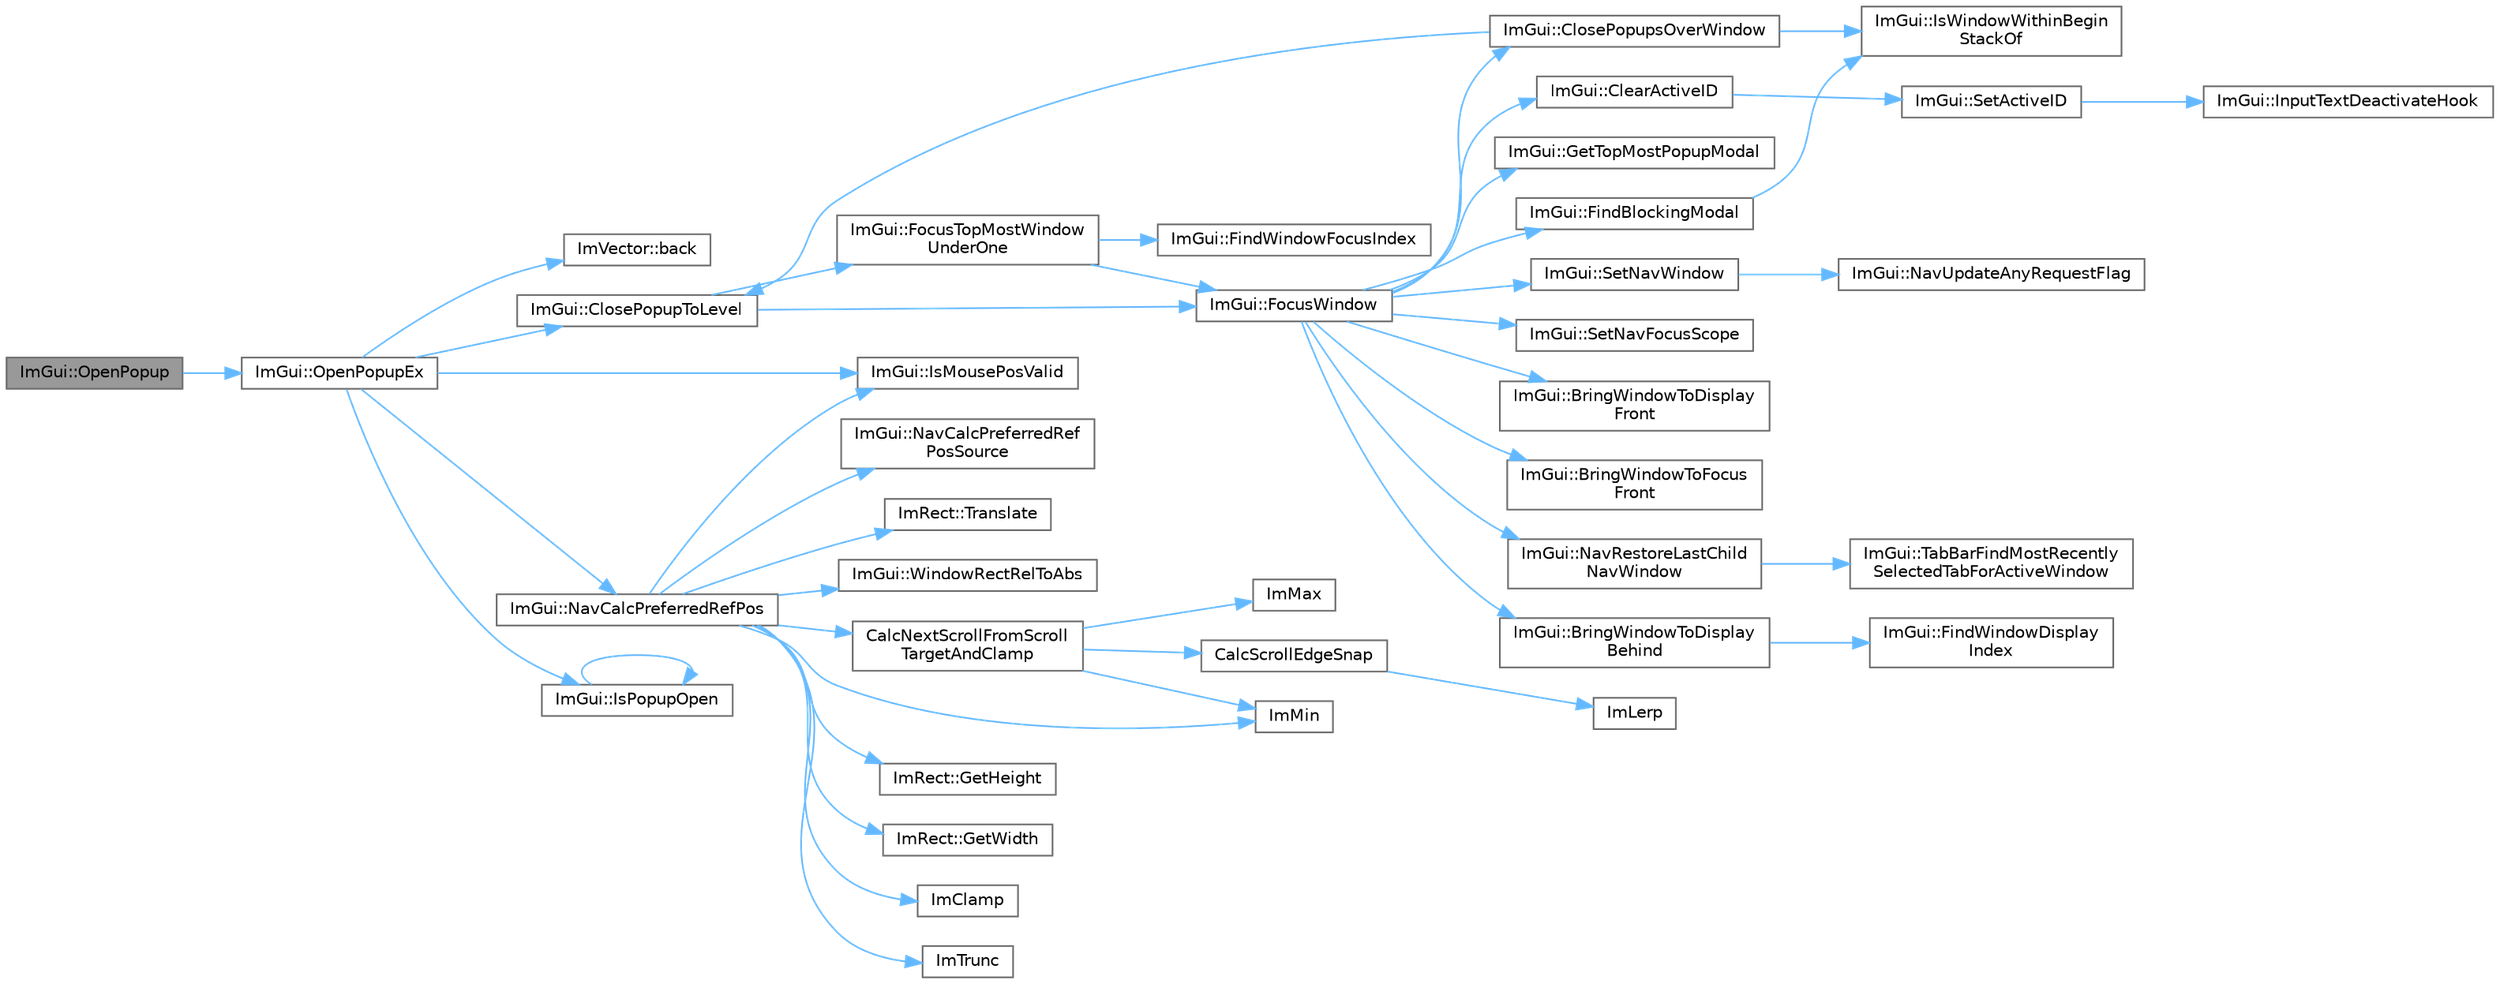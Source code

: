 digraph "ImGui::OpenPopup"
{
 // LATEX_PDF_SIZE
  bgcolor="transparent";
  edge [fontname=Helvetica,fontsize=10,labelfontname=Helvetica,labelfontsize=10];
  node [fontname=Helvetica,fontsize=10,shape=box,height=0.2,width=0.4];
  rankdir="LR";
  Node1 [id="Node000001",label="ImGui::OpenPopup",height=0.2,width=0.4,color="gray40", fillcolor="grey60", style="filled", fontcolor="black",tooltip=" "];
  Node1 -> Node2 [id="edge44_Node000001_Node000002",color="steelblue1",style="solid",tooltip=" "];
  Node2 [id="Node000002",label="ImGui::OpenPopupEx",height=0.2,width=0.4,color="grey40", fillcolor="white", style="filled",URL="$namespace_im_gui.html#ac1570338b44e1f1311055db7ae41c47b",tooltip=" "];
  Node2 -> Node3 [id="edge45_Node000002_Node000003",color="steelblue1",style="solid",tooltip=" "];
  Node3 [id="Node000003",label="ImVector::back",height=0.2,width=0.4,color="grey40", fillcolor="white", style="filled",URL="$struct_im_vector.html#a2d80e87e81b1b01143c8d8be93e6fde1",tooltip=" "];
  Node2 -> Node4 [id="edge46_Node000002_Node000004",color="steelblue1",style="solid",tooltip=" "];
  Node4 [id="Node000004",label="ImGui::ClosePopupToLevel",height=0.2,width=0.4,color="grey40", fillcolor="white", style="filled",URL="$namespace_im_gui.html#a0be705dc533a62387dc39ec5c276d2a0",tooltip=" "];
  Node4 -> Node5 [id="edge47_Node000004_Node000005",color="steelblue1",style="solid",tooltip=" "];
  Node5 [id="Node000005",label="ImGui::FocusTopMostWindow\lUnderOne",height=0.2,width=0.4,color="grey40", fillcolor="white", style="filled",URL="$namespace_im_gui.html#aa97e87e96c05eb3e91aa96fa68b13a2a",tooltip=" "];
  Node5 -> Node6 [id="edge48_Node000005_Node000006",color="steelblue1",style="solid",tooltip=" "];
  Node6 [id="Node000006",label="ImGui::FindWindowFocusIndex",height=0.2,width=0.4,color="grey40", fillcolor="white", style="filled",URL="$namespace_im_gui.html#a861004d5a1476e954abd68d6f9deaa06",tooltip=" "];
  Node5 -> Node7 [id="edge49_Node000005_Node000007",color="steelblue1",style="solid",tooltip=" "];
  Node7 [id="Node000007",label="ImGui::FocusWindow",height=0.2,width=0.4,color="grey40", fillcolor="white", style="filled",URL="$namespace_im_gui.html#a27aa6f2f3aa11778c6d023b1b223f262",tooltip=" "];
  Node7 -> Node8 [id="edge50_Node000007_Node000008",color="steelblue1",style="solid",tooltip=" "];
  Node8 [id="Node000008",label="ImGui::BringWindowToDisplay\lBehind",height=0.2,width=0.4,color="grey40", fillcolor="white", style="filled",URL="$namespace_im_gui.html#a8cae2f7a08f820a8d5349d1964603b20",tooltip=" "];
  Node8 -> Node9 [id="edge51_Node000008_Node000009",color="steelblue1",style="solid",tooltip=" "];
  Node9 [id="Node000009",label="ImGui::FindWindowDisplay\lIndex",height=0.2,width=0.4,color="grey40", fillcolor="white", style="filled",URL="$namespace_im_gui.html#acc8dfbe9f52370fe2b95f6c948ba113e",tooltip=" "];
  Node7 -> Node10 [id="edge52_Node000007_Node000010",color="steelblue1",style="solid",tooltip=" "];
  Node10 [id="Node000010",label="ImGui::BringWindowToDisplay\lFront",height=0.2,width=0.4,color="grey40", fillcolor="white", style="filled",URL="$namespace_im_gui.html#a1f7b95f36d03751c928af7b1b745e959",tooltip=" "];
  Node7 -> Node11 [id="edge53_Node000007_Node000011",color="steelblue1",style="solid",tooltip=" "];
  Node11 [id="Node000011",label="ImGui::BringWindowToFocus\lFront",height=0.2,width=0.4,color="grey40", fillcolor="white", style="filled",URL="$namespace_im_gui.html#affe95a2dc969f0d15fbd4b588c94ac1a",tooltip=" "];
  Node7 -> Node12 [id="edge54_Node000007_Node000012",color="steelblue1",style="solid",tooltip=" "];
  Node12 [id="Node000012",label="ImGui::ClearActiveID",height=0.2,width=0.4,color="grey40", fillcolor="white", style="filled",URL="$namespace_im_gui.html#a17ff60ad1e2669130ac38a04d16eb354",tooltip=" "];
  Node12 -> Node13 [id="edge55_Node000012_Node000013",color="steelblue1",style="solid",tooltip=" "];
  Node13 [id="Node000013",label="ImGui::SetActiveID",height=0.2,width=0.4,color="grey40", fillcolor="white", style="filled",URL="$namespace_im_gui.html#a27b8ace13a8c421ee8405f0cbebe4ead",tooltip=" "];
  Node13 -> Node14 [id="edge56_Node000013_Node000014",color="steelblue1",style="solid",tooltip=" "];
  Node14 [id="Node000014",label="ImGui::InputTextDeactivateHook",height=0.2,width=0.4,color="grey40", fillcolor="white", style="filled",URL="$namespace_im_gui.html#aad9419cf6e296c668807e3af4bfd62bb",tooltip=" "];
  Node7 -> Node15 [id="edge57_Node000007_Node000015",color="steelblue1",style="solid",tooltip=" "];
  Node15 [id="Node000015",label="ImGui::ClosePopupsOverWindow",height=0.2,width=0.4,color="grey40", fillcolor="white", style="filled",URL="$namespace_im_gui.html#a0076b153c697cb85e263fcbd59340bce",tooltip=" "];
  Node15 -> Node4 [id="edge58_Node000015_Node000004",color="steelblue1",style="solid",tooltip=" "];
  Node15 -> Node16 [id="edge59_Node000015_Node000016",color="steelblue1",style="solid",tooltip=" "];
  Node16 [id="Node000016",label="ImGui::IsWindowWithinBegin\lStackOf",height=0.2,width=0.4,color="grey40", fillcolor="white", style="filled",URL="$namespace_im_gui.html#a48de6990762aa67d7da5c3264b92d44f",tooltip=" "];
  Node7 -> Node17 [id="edge60_Node000007_Node000017",color="steelblue1",style="solid",tooltip=" "];
  Node17 [id="Node000017",label="ImGui::FindBlockingModal",height=0.2,width=0.4,color="grey40", fillcolor="white", style="filled",URL="$namespace_im_gui.html#a196705a4195b41a57470ef6553cb440c",tooltip=" "];
  Node17 -> Node16 [id="edge61_Node000017_Node000016",color="steelblue1",style="solid",tooltip=" "];
  Node7 -> Node18 [id="edge62_Node000007_Node000018",color="steelblue1",style="solid",tooltip=" "];
  Node18 [id="Node000018",label="ImGui::GetTopMostPopupModal",height=0.2,width=0.4,color="grey40", fillcolor="white", style="filled",URL="$namespace_im_gui.html#a6b905269b079f5e07755db52cc6e52df",tooltip=" "];
  Node7 -> Node19 [id="edge63_Node000007_Node000019",color="steelblue1",style="solid",tooltip=" "];
  Node19 [id="Node000019",label="ImGui::NavRestoreLastChild\lNavWindow",height=0.2,width=0.4,color="grey40", fillcolor="white", style="filled",URL="$namespace_im_gui.html#ae9ed208c0b64e4919e5de1cb83b2db2a",tooltip=" "];
  Node19 -> Node20 [id="edge64_Node000019_Node000020",color="steelblue1",style="solid",tooltip=" "];
  Node20 [id="Node000020",label="ImGui::TabBarFindMostRecently\lSelectedTabForActiveWindow",height=0.2,width=0.4,color="grey40", fillcolor="white", style="filled",URL="$namespace_im_gui.html#a5e1bfc506e7bd0f71ec85d8c69672d3d",tooltip=" "];
  Node7 -> Node21 [id="edge65_Node000007_Node000021",color="steelblue1",style="solid",tooltip=" "];
  Node21 [id="Node000021",label="ImGui::SetNavFocusScope",height=0.2,width=0.4,color="grey40", fillcolor="white", style="filled",URL="$namespace_im_gui.html#ada2736a9b034b93ba877f46577bc5e8b",tooltip=" "];
  Node7 -> Node22 [id="edge66_Node000007_Node000022",color="steelblue1",style="solid",tooltip=" "];
  Node22 [id="Node000022",label="ImGui::SetNavWindow",height=0.2,width=0.4,color="grey40", fillcolor="white", style="filled",URL="$namespace_im_gui.html#aa422c756f467e650d67b4fb1b74ff5a1",tooltip=" "];
  Node22 -> Node23 [id="edge67_Node000022_Node000023",color="steelblue1",style="solid",tooltip=" "];
  Node23 [id="Node000023",label="ImGui::NavUpdateAnyRequestFlag",height=0.2,width=0.4,color="grey40", fillcolor="white", style="filled",URL="$namespace_im_gui.html#a2cd868535661cdb5671214662f3c9388",tooltip=" "];
  Node4 -> Node7 [id="edge68_Node000004_Node000007",color="steelblue1",style="solid",tooltip=" "];
  Node2 -> Node24 [id="edge69_Node000002_Node000024",color="steelblue1",style="solid",tooltip=" "];
  Node24 [id="Node000024",label="ImGui::IsMousePosValid",height=0.2,width=0.4,color="grey40", fillcolor="white", style="filled",URL="$namespace_im_gui.html#a22d482190e8f549d5904aded1c6f7778",tooltip=" "];
  Node2 -> Node25 [id="edge70_Node000002_Node000025",color="steelblue1",style="solid",tooltip=" "];
  Node25 [id="Node000025",label="ImGui::IsPopupOpen",height=0.2,width=0.4,color="grey40", fillcolor="white", style="filled",URL="$namespace_im_gui.html#a0e351145d0936e79948094166757712e",tooltip=" "];
  Node25 -> Node25 [id="edge71_Node000025_Node000025",color="steelblue1",style="solid",tooltip=" "];
  Node2 -> Node26 [id="edge72_Node000002_Node000026",color="steelblue1",style="solid",tooltip=" "];
  Node26 [id="Node000026",label="ImGui::NavCalcPreferredRefPos",height=0.2,width=0.4,color="grey40", fillcolor="white", style="filled",URL="$namespace_im_gui.html#a3fedd0a136d52d72d2fd1e3139b4272c",tooltip=" "];
  Node26 -> Node27 [id="edge73_Node000026_Node000027",color="steelblue1",style="solid",tooltip=" "];
  Node27 [id="Node000027",label="CalcNextScrollFromScroll\lTargetAndClamp",height=0.2,width=0.4,color="grey40", fillcolor="white", style="filled",URL="$imgui_8cpp.html#a07abb80a54115cb5cf9da03351e29533",tooltip=" "];
  Node27 -> Node28 [id="edge74_Node000027_Node000028",color="steelblue1",style="solid",tooltip=" "];
  Node28 [id="Node000028",label="CalcScrollEdgeSnap",height=0.2,width=0.4,color="grey40", fillcolor="white", style="filled",URL="$imgui_8cpp.html#a603ad6ffdfa404dd9057cdba7324f6b0",tooltip=" "];
  Node28 -> Node29 [id="edge75_Node000028_Node000029",color="steelblue1",style="solid",tooltip=" "];
  Node29 [id="Node000029",label="ImLerp",height=0.2,width=0.4,color="grey40", fillcolor="white", style="filled",URL="$imgui__internal_8h.html#a1d7813429922346e44eebd82d13f777c",tooltip=" "];
  Node27 -> Node30 [id="edge76_Node000027_Node000030",color="steelblue1",style="solid",tooltip=" "];
  Node30 [id="Node000030",label="ImMax",height=0.2,width=0.4,color="grey40", fillcolor="white", style="filled",URL="$imgui__internal_8h.html#a7667efd95147d0422f140917c71a9226",tooltip=" "];
  Node27 -> Node31 [id="edge77_Node000027_Node000031",color="steelblue1",style="solid",tooltip=" "];
  Node31 [id="Node000031",label="ImMin",height=0.2,width=0.4,color="grey40", fillcolor="white", style="filled",URL="$imgui__internal_8h.html#a7f9d7828066a9d61b5630adcdf4655d3",tooltip=" "];
  Node26 -> Node32 [id="edge78_Node000026_Node000032",color="steelblue1",style="solid",tooltip=" "];
  Node32 [id="Node000032",label="ImRect::GetHeight",height=0.2,width=0.4,color="grey40", fillcolor="white", style="filled",URL="$struct_im_rect.html#a748d8ae9cb26508951ec6e2f2df0625b",tooltip=" "];
  Node26 -> Node33 [id="edge79_Node000026_Node000033",color="steelblue1",style="solid",tooltip=" "];
  Node33 [id="Node000033",label="ImRect::GetWidth",height=0.2,width=0.4,color="grey40", fillcolor="white", style="filled",URL="$struct_im_rect.html#afa75cb8491f20901c96166d17dcddac4",tooltip=" "];
  Node26 -> Node34 [id="edge80_Node000026_Node000034",color="steelblue1",style="solid",tooltip=" "];
  Node34 [id="Node000034",label="ImClamp",height=0.2,width=0.4,color="grey40", fillcolor="white", style="filled",URL="$imgui__internal_8h.html#a6e61ede308bfd68c7434e17905a29fc8",tooltip=" "];
  Node26 -> Node31 [id="edge81_Node000026_Node000031",color="steelblue1",style="solid",tooltip=" "];
  Node26 -> Node35 [id="edge82_Node000026_Node000035",color="steelblue1",style="solid",tooltip=" "];
  Node35 [id="Node000035",label="ImTrunc",height=0.2,width=0.4,color="grey40", fillcolor="white", style="filled",URL="$imgui__internal_8h.html#a34870cae27ccd450c17ec3d3910b2da4",tooltip=" "];
  Node26 -> Node24 [id="edge83_Node000026_Node000024",color="steelblue1",style="solid",tooltip=" "];
  Node26 -> Node36 [id="edge84_Node000026_Node000036",color="steelblue1",style="solid",tooltip=" "];
  Node36 [id="Node000036",label="ImGui::NavCalcPreferredRef\lPosSource",height=0.2,width=0.4,color="grey40", fillcolor="white", style="filled",URL="$namespace_im_gui.html#afb1d93bad824b814033f7f3de41db5e0",tooltip=" "];
  Node26 -> Node37 [id="edge85_Node000026_Node000037",color="steelblue1",style="solid",tooltip=" "];
  Node37 [id="Node000037",label="ImRect::Translate",height=0.2,width=0.4,color="grey40", fillcolor="white", style="filled",URL="$struct_im_rect.html#a7f799afba3d1c61212448709d9e1a79b",tooltip=" "];
  Node26 -> Node38 [id="edge86_Node000026_Node000038",color="steelblue1",style="solid",tooltip=" "];
  Node38 [id="Node000038",label="ImGui::WindowRectRelToAbs",height=0.2,width=0.4,color="grey40", fillcolor="white", style="filled",URL="$namespace_im_gui.html#a10d8f47027c5bea2da6d5792ada70a7f",tooltip=" "];
}
